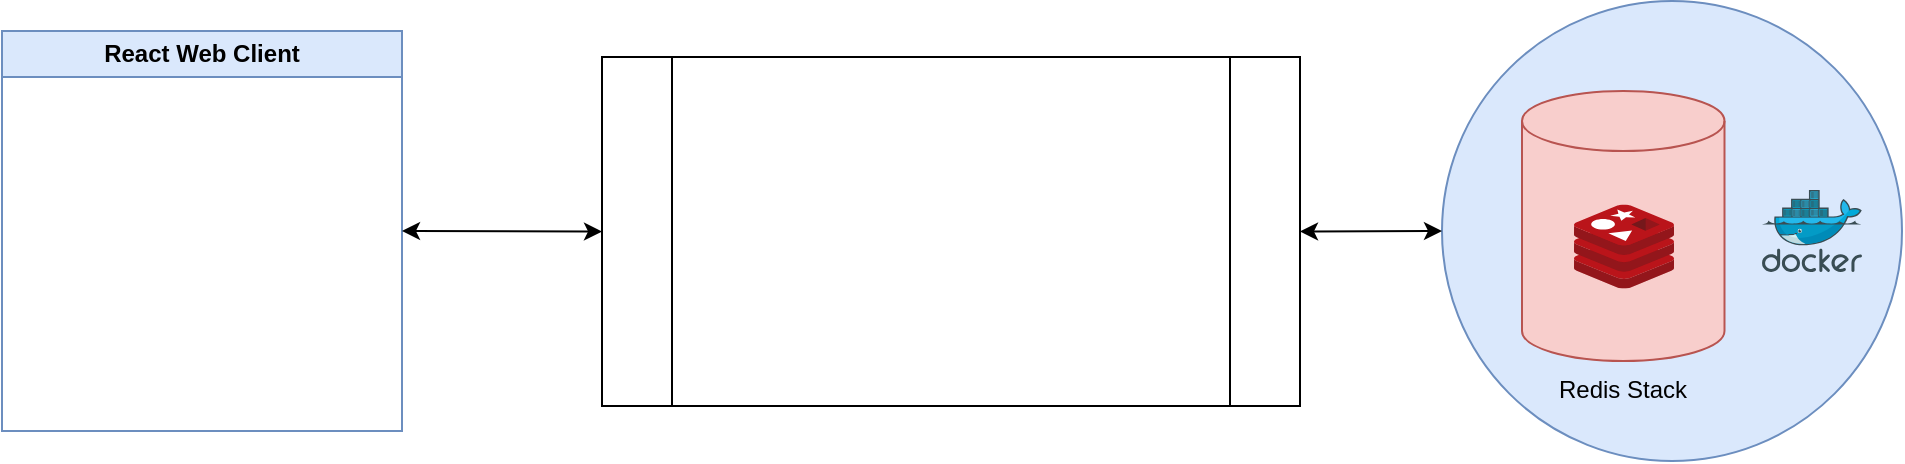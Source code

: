 <mxfile version="21.2.8" type="device">
  <diagram name="Page-1" id="YW7g601O22y0hH0lkYX-">
    <mxGraphModel dx="1242" dy="878" grid="1" gridSize="10" guides="1" tooltips="1" connect="1" arrows="1" fold="1" page="1" pageScale="1" pageWidth="1100" pageHeight="850" math="0" shadow="0">
      <root>
        <mxCell id="0" />
        <mxCell id="1" parent="0" />
        <mxCell id="1tGdCes6Ew7oG7CsUnmy-5" value="" style="ellipse;whiteSpace=wrap;html=1;aspect=fixed;fillColor=#dae8fc;strokeColor=#6c8ebf;" vertex="1" parent="1">
          <mxGeometry x="800" y="297.5" width="230" height="230" as="geometry" />
        </mxCell>
        <mxCell id="1tGdCes6Ew7oG7CsUnmy-2" value="Redis Stack" style="shape=cylinder3;whiteSpace=wrap;html=1;boundedLbl=1;backgroundOutline=1;size=15;fillColor=#f8cecc;strokeColor=#b85450;labelPosition=center;verticalLabelPosition=bottom;align=center;verticalAlign=top;" vertex="1" parent="1">
          <mxGeometry x="840" y="342.5" width="101.25" height="135" as="geometry" />
        </mxCell>
        <mxCell id="1tGdCes6Ew7oG7CsUnmy-6" value="" style="image;sketch=0;aspect=fixed;html=1;points=[];align=center;fontSize=12;image=img/lib/mscae/Docker.svg;" vertex="1" parent="1">
          <mxGeometry x="960" y="392" width="50" height="41" as="geometry" />
        </mxCell>
        <mxCell id="1tGdCes6Ew7oG7CsUnmy-10" value="React Web Client" style="swimlane;whiteSpace=wrap;html=1;fillColor=#dae8fc;strokeColor=#6c8ebf;" vertex="1" parent="1">
          <mxGeometry x="80" y="312.5" width="200" height="200" as="geometry" />
        </mxCell>
        <mxCell id="1tGdCes6Ew7oG7CsUnmy-9" value="" style="shape=image;verticalLabelPosition=bottom;labelBackgroundColor=default;verticalAlign=top;aspect=fixed;imageAspect=0;image=https://upload.wikimedia.org/wikipedia/commons/thumb/a/a7/React-icon.svg/2300px-React-icon.svg.png;" vertex="1" parent="1tGdCes6Ew7oG7CsUnmy-10">
          <mxGeometry x="28.75" y="50.82" width="142.5" height="123.86" as="geometry" />
        </mxCell>
        <mxCell id="1tGdCes6Ew7oG7CsUnmy-11" value="" style="shape=process;whiteSpace=wrap;html=1;backgroundOutline=1;" vertex="1" parent="1">
          <mxGeometry x="380" y="325.5" width="349" height="174.5" as="geometry" />
        </mxCell>
        <mxCell id="1tGdCes6Ew7oG7CsUnmy-12" value="" style="image;sketch=0;aspect=fixed;html=1;points=[];align=center;fontSize=12;image=img/lib/mscae/Cache_Redis_Product.svg;" vertex="1" parent="1">
          <mxGeometry x="866" y="399.25" width="50" height="42" as="geometry" />
        </mxCell>
        <mxCell id="1tGdCes6Ew7oG7CsUnmy-14" value="" style="shape=image;verticalLabelPosition=bottom;labelBackgroundColor=default;verticalAlign=top;aspect=fixed;imageAspect=0;image=https://www.dailyupblog.com/wp-content/uploads/node_express.jpg;" vertex="1" parent="1">
          <mxGeometry x="420" y="335" width="156.84" height="104.5" as="geometry" />
        </mxCell>
        <mxCell id="1tGdCes6Ew7oG7CsUnmy-15" value="" style="shape=image;verticalLabelPosition=bottom;labelBackgroundColor=default;verticalAlign=top;aspect=fixed;imageAspect=0;image=https://raw.githubusercontent.com/redis/redis-om-node/HEAD/logo.svg;" vertex="1" parent="1">
          <mxGeometry x="480" y="439.5" width="210" height="52.5" as="geometry" />
        </mxCell>
        <mxCell id="1tGdCes6Ew7oG7CsUnmy-17" value="" style="endArrow=classic;startArrow=classic;html=1;rounded=0;exitX=1;exitY=0.5;exitDx=0;exitDy=0;entryX=0;entryY=0.5;entryDx=0;entryDy=0;" edge="1" parent="1" source="1tGdCes6Ew7oG7CsUnmy-10" target="1tGdCes6Ew7oG7CsUnmy-11">
          <mxGeometry width="50" height="50" relative="1" as="geometry">
            <mxPoint x="320" y="423" as="sourcePoint" />
            <mxPoint x="370" y="373" as="targetPoint" />
          </mxGeometry>
        </mxCell>
        <mxCell id="1tGdCes6Ew7oG7CsUnmy-18" value="" style="endArrow=classic;startArrow=classic;html=1;rounded=0;exitX=1;exitY=0.5;exitDx=0;exitDy=0;entryX=0;entryY=0.5;entryDx=0;entryDy=0;" edge="1" parent="1" source="1tGdCes6Ew7oG7CsUnmy-11" target="1tGdCes6Ew7oG7CsUnmy-5">
          <mxGeometry width="50" height="50" relative="1" as="geometry">
            <mxPoint x="750" y="412.25" as="sourcePoint" />
            <mxPoint x="800" y="362.25" as="targetPoint" />
          </mxGeometry>
        </mxCell>
      </root>
    </mxGraphModel>
  </diagram>
</mxfile>
